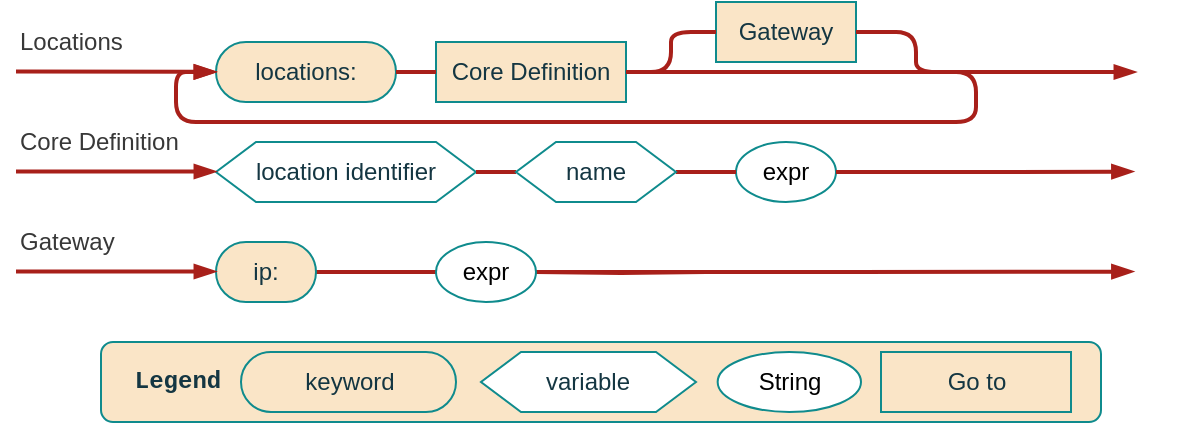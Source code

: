 <mxfile version="21.6.1" type="device">
  <diagram name="Page-1" id="lv2RBA-2qfxnkMvO_x3A">
    <mxGraphModel dx="584" dy="907" grid="1" gridSize="10" guides="1" tooltips="1" connect="1" arrows="1" fold="1" page="1" pageScale="1" pageWidth="850" pageHeight="1100" math="0" shadow="0">
      <root>
        <mxCell id="0" />
        <mxCell id="1" parent="0" />
        <mxCell id="2KD-L29Lm6BOL73o3vE_-15" value="" style="group" vertex="1" connectable="0" parent="1">
          <mxGeometry x="990" y="120" width="585" height="150" as="geometry" />
        </mxCell>
        <mxCell id="EwrT_p0m1SvkqEXyKUbj-50" value="" style="edgeStyle=orthogonalEdgeStyle;shape=connector;rounded=1;orthogonalLoop=1;jettySize=auto;html=1;labelBackgroundColor=none;strokeColor=#A8201A;strokeWidth=2;fontFamily=Helvetica;fontSize=12;fontColor=default;endArrow=none;endFill=0;" parent="2KD-L29Lm6BOL73o3vE_-15" target="EwrT_p0m1SvkqEXyKUbj-24" edge="1">
          <mxGeometry relative="1" as="geometry">
            <mxPoint x="345" y="135" as="sourcePoint" />
          </mxGeometry>
        </mxCell>
        <mxCell id="EwrT_p0m1SvkqEXyKUbj-49" value="" style="edgeStyle=orthogonalEdgeStyle;shape=connector;rounded=1;orthogonalLoop=1;jettySize=auto;html=1;labelBackgroundColor=none;strokeColor=#A8201A;strokeWidth=2;fontFamily=Helvetica;fontSize=12;fontColor=default;endArrow=none;endFill=0;" parent="2KD-L29Lm6BOL73o3vE_-15" source="EwrT_p0m1SvkqEXyKUbj-36" edge="1">
          <mxGeometry relative="1" as="geometry">
            <mxPoint x="215" y="135" as="targetPoint" />
          </mxGeometry>
        </mxCell>
        <mxCell id="EwrT_p0m1SvkqEXyKUbj-36" value="&lt;p&gt;ip:&lt;/p&gt;" style="rounded=1;whiteSpace=wrap;html=1;arcSize=50;fontStyle=0;fillColor=#FAE5C7;strokeColor=#0F8B8D;labelBackgroundColor=none;fontColor=#143642;" parent="2KD-L29Lm6BOL73o3vE_-15" vertex="1">
          <mxGeometry x="100" y="120" width="50" height="30" as="geometry" />
        </mxCell>
        <mxCell id="EwrT_p0m1SvkqEXyKUbj-39" value="Gateway" style="text;html=1;strokeColor=none;fillColor=none;align=left;verticalAlign=middle;whiteSpace=wrap;rounded=0;fontSize=12;fontFamily=Helvetica;fontColor=#383838;" parent="2KD-L29Lm6BOL73o3vE_-15" vertex="1">
          <mxGeometry y="110" width="100" height="20" as="geometry" />
        </mxCell>
        <mxCell id="EwrT_p0m1SvkqEXyKUbj-44" value="" style="endArrow=blockThin;html=1;rounded=1;labelBackgroundColor=none;strokeColor=#A8201A;strokeWidth=2;fontFamily=Helvetica;fontSize=12;fontColor=default;shape=connector;endFill=1;align=left;" parent="2KD-L29Lm6BOL73o3vE_-15" edge="1">
          <mxGeometry width="50" height="50" relative="1" as="geometry">
            <mxPoint y="134.76" as="sourcePoint" />
            <mxPoint x="100" y="134.76" as="targetPoint" />
          </mxGeometry>
        </mxCell>
        <mxCell id="EwrT_p0m1SvkqEXyKUbj-51" style="edgeStyle=orthogonalEdgeStyle;shape=connector;rounded=1;orthogonalLoop=1;jettySize=auto;html=1;labelBackgroundColor=none;strokeColor=#A8201A;strokeWidth=2;fontFamily=Helvetica;fontSize=12;fontColor=default;endArrow=blockThin;endFill=1;" parent="2KD-L29Lm6BOL73o3vE_-15" source="EwrT_p0m1SvkqEXyKUbj-24" edge="1">
          <mxGeometry relative="1" as="geometry">
            <mxPoint x="558.77" y="134.8" as="targetPoint" />
            <mxPoint x="528.77" y="134.8" as="sourcePoint" />
          </mxGeometry>
        </mxCell>
        <mxCell id="c65OvQi4uEtFYJh8bwgA-1" value="location identifier" style="shape=hexagon;perimeter=hexagonPerimeter2;whiteSpace=wrap;html=1;fixedSize=1;strokeColor=#0F8B8D;fontColor=#143642;fillColor=default;" parent="2KD-L29Lm6BOL73o3vE_-15" vertex="1">
          <mxGeometry x="100" y="70" width="130" height="30" as="geometry" />
        </mxCell>
        <mxCell id="c65OvQi4uEtFYJh8bwgA-2" value="expr" style="ellipse;whiteSpace=wrap;html=1;rounded=1;labelBackgroundColor=none;strokeColor=#0F8B8D;fontFamily=Helvetica;fontSize=12;fontColor=default;fillColor=default;" parent="2KD-L29Lm6BOL73o3vE_-15" vertex="1">
          <mxGeometry x="360" y="70" width="50" height="30" as="geometry" />
        </mxCell>
        <mxCell id="c65OvQi4uEtFYJh8bwgA-3" value="" style="edgeStyle=orthogonalEdgeStyle;shape=connector;rounded=1;orthogonalLoop=1;jettySize=auto;html=1;labelBackgroundColor=none;strokeColor=#A8201A;strokeWidth=2;fontFamily=Helvetica;fontSize=12;fontColor=default;endArrow=none;endFill=0;" parent="2KD-L29Lm6BOL73o3vE_-15" source="c65OvQi4uEtFYJh8bwgA-8" target="c65OvQi4uEtFYJh8bwgA-2" edge="1">
          <mxGeometry relative="1" as="geometry" />
        </mxCell>
        <mxCell id="c65OvQi4uEtFYJh8bwgA-6" value="Core Definition" style="text;html=1;strokeColor=none;fillColor=none;align=left;verticalAlign=middle;whiteSpace=wrap;rounded=0;fontSize=12;fontFamily=Helvetica;fontColor=#383838;" parent="2KD-L29Lm6BOL73o3vE_-15" vertex="1">
          <mxGeometry y="60" width="100" height="20" as="geometry" />
        </mxCell>
        <mxCell id="c65OvQi4uEtFYJh8bwgA-7" value="" style="endArrow=blockThin;html=1;rounded=1;labelBackgroundColor=none;strokeColor=#A8201A;strokeWidth=2;fontFamily=Helvetica;fontSize=12;fontColor=default;shape=connector;endFill=1;align=left;" parent="2KD-L29Lm6BOL73o3vE_-15" edge="1">
          <mxGeometry width="50" height="50" relative="1" as="geometry">
            <mxPoint y="84.76" as="sourcePoint" />
            <mxPoint x="100" y="84.76" as="targetPoint" />
          </mxGeometry>
        </mxCell>
        <mxCell id="c65OvQi4uEtFYJh8bwgA-9" style="edgeStyle=orthogonalEdgeStyle;shape=connector;rounded=1;orthogonalLoop=1;jettySize=auto;html=1;labelBackgroundColor=none;strokeColor=#A8201A;strokeWidth=2;fontFamily=Helvetica;fontSize=12;fontColor=default;endArrow=blockThin;endFill=1;" parent="2KD-L29Lm6BOL73o3vE_-15" source="c65OvQi4uEtFYJh8bwgA-2" edge="1">
          <mxGeometry relative="1" as="geometry">
            <mxPoint x="558.77" y="84.8" as="targetPoint" />
            <mxPoint x="528.77" y="84.8" as="sourcePoint" />
          </mxGeometry>
        </mxCell>
        <mxCell id="c65OvQi4uEtFYJh8bwgA-30" value="" style="edgeStyle=orthogonalEdgeStyle;shape=connector;rounded=1;orthogonalLoop=1;jettySize=auto;html=1;labelBackgroundColor=none;strokeColor=#A8201A;strokeWidth=2;fontFamily=Helvetica;fontSize=12;fontColor=default;endArrow=none;endFill=0;" parent="2KD-L29Lm6BOL73o3vE_-15" edge="1">
          <mxGeometry relative="1" as="geometry">
            <mxPoint x="460" y="35.029" as="sourcePoint" />
            <mxPoint x="520" y="35" as="targetPoint" />
          </mxGeometry>
        </mxCell>
        <mxCell id="c65OvQi4uEtFYJh8bwgA-32" value="&lt;p&gt;locations:&lt;/p&gt;" style="rounded=1;whiteSpace=wrap;html=1;arcSize=50;fontStyle=0;fillColor=#FAE5C7;strokeColor=#0F8B8D;labelBackgroundColor=none;fontColor=#143642;" parent="2KD-L29Lm6BOL73o3vE_-15" vertex="1">
          <mxGeometry x="100" y="20" width="90" height="30" as="geometry" />
        </mxCell>
        <mxCell id="c65OvQi4uEtFYJh8bwgA-33" value="Locations" style="text;html=1;strokeColor=none;fillColor=none;align=left;verticalAlign=middle;whiteSpace=wrap;rounded=0;fontSize=12;fontFamily=Helvetica;fontColor=#383838;" parent="2KD-L29Lm6BOL73o3vE_-15" vertex="1">
          <mxGeometry y="10" width="100" height="20" as="geometry" />
        </mxCell>
        <mxCell id="c65OvQi4uEtFYJh8bwgA-34" value="" style="endArrow=blockThin;html=1;rounded=1;labelBackgroundColor=none;strokeColor=#A8201A;strokeWidth=2;fontFamily=Helvetica;fontSize=12;fontColor=default;shape=connector;endFill=1;align=left;" parent="2KD-L29Lm6BOL73o3vE_-15" target="c65OvQi4uEtFYJh8bwgA-32" edge="1">
          <mxGeometry width="50" height="50" relative="1" as="geometry">
            <mxPoint y="34.76" as="sourcePoint" />
            <mxPoint x="100" y="34.76" as="targetPoint" />
          </mxGeometry>
        </mxCell>
        <mxCell id="c65OvQi4uEtFYJh8bwgA-38" value="Core Definition" style="rounded=1;whiteSpace=wrap;html=1;strokeColor=#0F8B8D;fontFamily=Helvetica;fontSize=12;fontColor=#143642;fillColor=#FAE5C7;arcSize=0;fontStyle=0;shadow=0;labelBackgroundColor=none;" parent="2KD-L29Lm6BOL73o3vE_-15" vertex="1">
          <mxGeometry x="210" y="20" width="95" height="30" as="geometry" />
        </mxCell>
        <mxCell id="c65OvQi4uEtFYJh8bwgA-46" value="" style="edgeStyle=orthogonalEdgeStyle;shape=connector;rounded=1;orthogonalLoop=1;jettySize=auto;html=1;labelBackgroundColor=none;strokeColor=#A8201A;strokeWidth=2;fontFamily=Helvetica;fontSize=12;fontColor=default;endArrow=none;endFill=0;" parent="2KD-L29Lm6BOL73o3vE_-15" source="c65OvQi4uEtFYJh8bwgA-32" target="c65OvQi4uEtFYJh8bwgA-38" edge="1">
          <mxGeometry relative="1" as="geometry" />
        </mxCell>
        <mxCell id="c65OvQi4uEtFYJh8bwgA-45" value="" style="edgeStyle=orthogonalEdgeStyle;shape=connector;rounded=1;orthogonalLoop=1;jettySize=auto;html=1;labelBackgroundColor=none;strokeColor=#A8201A;strokeWidth=2;fontFamily=Helvetica;fontSize=12;fontColor=default;endArrow=blockThin;endFill=1;" parent="2KD-L29Lm6BOL73o3vE_-15" source="c65OvQi4uEtFYJh8bwgA-38" edge="1">
          <mxGeometry relative="1" as="geometry">
            <mxPoint x="325" y="35" as="sourcePoint" />
            <mxPoint x="560" y="35" as="targetPoint" />
          </mxGeometry>
        </mxCell>
        <mxCell id="c65OvQi4uEtFYJh8bwgA-48" style="edgeStyle=orthogonalEdgeStyle;shape=connector;rounded=1;orthogonalLoop=1;jettySize=auto;html=1;exitX=1;exitY=0.5;exitDx=0;exitDy=0;entryX=0;entryY=0.5;entryDx=0;entryDy=0;labelBackgroundColor=none;strokeColor=#A8201A;strokeWidth=2;fontFamily=Helvetica;fontSize=12;fontColor=default;endArrow=blockThin;endFill=1;" parent="2KD-L29Lm6BOL73o3vE_-15" target="c65OvQi4uEtFYJh8bwgA-32" edge="1">
          <mxGeometry relative="1" as="geometry">
            <mxPoint x="460" y="35" as="sourcePoint" />
            <Array as="points">
              <mxPoint x="480" y="35" />
              <mxPoint x="480" y="60" />
              <mxPoint x="80" y="60" />
              <mxPoint x="80" y="35" />
            </Array>
          </mxGeometry>
        </mxCell>
        <mxCell id="c65OvQi4uEtFYJh8bwgA-50" value="" style="edgeStyle=orthogonalEdgeStyle;shape=connector;rounded=1;orthogonalLoop=1;jettySize=auto;html=1;labelBackgroundColor=none;strokeColor=#A8201A;strokeWidth=2;fontFamily=Helvetica;fontSize=12;fontColor=default;endArrow=none;endFill=0;" parent="2KD-L29Lm6BOL73o3vE_-15" source="c65OvQi4uEtFYJh8bwgA-1" target="c65OvQi4uEtFYJh8bwgA-8" edge="1">
          <mxGeometry relative="1" as="geometry">
            <mxPoint x="230" y="85" as="sourcePoint" />
            <mxPoint x="459" y="85" as="targetPoint" />
          </mxGeometry>
        </mxCell>
        <mxCell id="c65OvQi4uEtFYJh8bwgA-8" value="name" style="shape=hexagon;perimeter=hexagonPerimeter2;whiteSpace=wrap;html=1;fixedSize=1;strokeColor=#0F8B8D;fontColor=#143642;fillColor=default;" parent="2KD-L29Lm6BOL73o3vE_-15" vertex="1">
          <mxGeometry x="250" y="70" width="80" height="30" as="geometry" />
        </mxCell>
        <mxCell id="c65OvQi4uEtFYJh8bwgA-51" value="Gateway" style="rounded=1;whiteSpace=wrap;html=1;strokeColor=#0F8B8D;fontFamily=Helvetica;fontSize=12;fontColor=#143642;fillColor=#FAE5C7;arcSize=0;fontStyle=0;shadow=0;labelBackgroundColor=none;" parent="2KD-L29Lm6BOL73o3vE_-15" vertex="1">
          <mxGeometry x="350" width="70" height="30" as="geometry" />
        </mxCell>
        <mxCell id="c65OvQi4uEtFYJh8bwgA-57" style="edgeStyle=orthogonalEdgeStyle;shape=connector;rounded=1;orthogonalLoop=1;jettySize=auto;html=1;exitX=1;exitY=0.5;exitDx=0;exitDy=0;labelBackgroundColor=none;strokeColor=#A8201A;strokeWidth=2;fontFamily=Helvetica;fontSize=12;fontColor=default;endArrow=none;endFill=0;" parent="2KD-L29Lm6BOL73o3vE_-15" source="c65OvQi4uEtFYJh8bwgA-38" target="c65OvQi4uEtFYJh8bwgA-51" edge="1">
          <mxGeometry relative="1" as="geometry" />
        </mxCell>
        <mxCell id="c65OvQi4uEtFYJh8bwgA-58" value="&amp;nbsp;" style="rounded=1;whiteSpace=wrap;html=1;strokeColor=none;fontFamily=Helvetica;fontSize=12;fontColor=#143642;fillColor=none;arcSize=0;fontStyle=0;shadow=0;labelBackgroundColor=none;" parent="2KD-L29Lm6BOL73o3vE_-15" vertex="1">
          <mxGeometry x="490" y="20" width="95" height="30" as="geometry" />
        </mxCell>
        <mxCell id="c65OvQi4uEtFYJh8bwgA-59" style="edgeStyle=orthogonalEdgeStyle;shape=connector;rounded=1;orthogonalLoop=1;jettySize=auto;html=1;labelBackgroundColor=none;strokeColor=#A8201A;strokeWidth=2;fontFamily=Helvetica;fontSize=12;fontColor=default;endArrow=none;endFill=0;" parent="2KD-L29Lm6BOL73o3vE_-15" source="c65OvQi4uEtFYJh8bwgA-51" target="c65OvQi4uEtFYJh8bwgA-58" edge="1">
          <mxGeometry relative="1" as="geometry">
            <Array as="points">
              <mxPoint x="450" y="15" />
              <mxPoint x="450" y="35" />
            </Array>
          </mxGeometry>
        </mxCell>
        <mxCell id="EwrT_p0m1SvkqEXyKUbj-24" value="expr" style="ellipse;whiteSpace=wrap;html=1;rounded=1;labelBackgroundColor=none;strokeColor=#0F8B8D;fontFamily=Helvetica;fontSize=12;fontColor=default;fillColor=default;" parent="2KD-L29Lm6BOL73o3vE_-15" vertex="1">
          <mxGeometry x="210" y="120" width="50" height="30" as="geometry" />
        </mxCell>
        <mxCell id="2KD-L29Lm6BOL73o3vE_-8" value="" style="group" vertex="1" connectable="0" parent="1">
          <mxGeometry x="1032.5" y="290" width="500" height="40" as="geometry" />
        </mxCell>
        <mxCell id="2KD-L29Lm6BOL73o3vE_-9" value="&lt;b&gt;&amp;nbsp; Legend&lt;/b&gt;" style="text;html=1;align=left;verticalAlign=middle;whiteSpace=wrap;rounded=1;fontFamily=Courier New;perimeterSpacing=6;shadow=0;fillColor=#FAE5C7;fontColor=#143642;strokeColor=#0F8B8D;labelBackgroundColor=none;container=0;" vertex="1" parent="2KD-L29Lm6BOL73o3vE_-8">
          <mxGeometry width="500" height="40" as="geometry" />
        </mxCell>
        <mxCell id="2KD-L29Lm6BOL73o3vE_-10" value="String" style="ellipse;whiteSpace=wrap;html=1;rounded=1;labelBackgroundColor=none;strokeColor=#0F8B8D;fontFamily=Helvetica;fontSize=12;fontColor=default;fillColor=default;container=0;" vertex="1" parent="2KD-L29Lm6BOL73o3vE_-8">
          <mxGeometry x="308.33" y="5" width="71.667" height="30" as="geometry" />
        </mxCell>
        <mxCell id="2KD-L29Lm6BOL73o3vE_-11" value="variable" style="shape=hexagon;perimeter=hexagonPerimeter2;whiteSpace=wrap;html=1;fixedSize=1;strokeColor=#0F8B8D;fontColor=#143642;fillColor=default;container=0;" vertex="1" parent="2KD-L29Lm6BOL73o3vE_-8">
          <mxGeometry x="189.996" y="5" width="107.5" height="30" as="geometry" />
        </mxCell>
        <mxCell id="2KD-L29Lm6BOL73o3vE_-12" value="&lt;p&gt;keyword&lt;/p&gt;" style="rounded=1;whiteSpace=wrap;html=1;arcSize=50;fontStyle=0;fillColor=#FAE5C7;strokeColor=#0F8B8D;labelBackgroundColor=none;fontColor=#143642;container=0;" vertex="1" parent="2KD-L29Lm6BOL73o3vE_-8">
          <mxGeometry x="70.001" y="5" width="107.5" height="30" as="geometry" />
        </mxCell>
        <mxCell id="2KD-L29Lm6BOL73o3vE_-13" value="Go to" style="rounded=1;whiteSpace=wrap;html=1;strokeColor=#0F8B8D;fontFamily=Helvetica;fontSize=12;fontColor=#143642;fillColor=#FAE5C7;arcSize=0;fontStyle=0;shadow=0;labelBackgroundColor=none;" vertex="1" parent="2KD-L29Lm6BOL73o3vE_-8">
          <mxGeometry x="390" y="5" width="95" height="30" as="geometry" />
        </mxCell>
      </root>
    </mxGraphModel>
  </diagram>
</mxfile>
